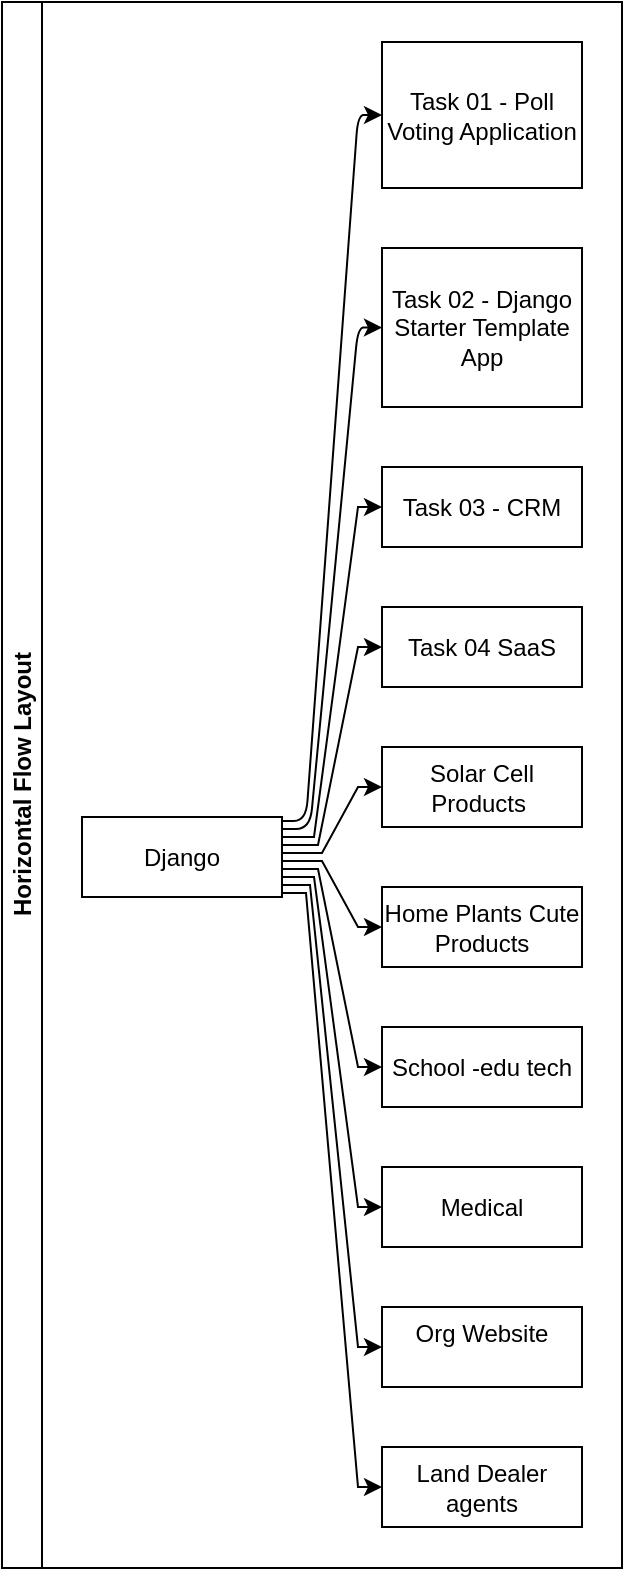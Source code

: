<mxfile border="50" scale="3" compressed="false" locked="false" version="24.8.3">
  <diagram name="Blank" id="YmL12bMKpDGza6XwsDPr">
    <mxGraphModel dx="890" dy="565" grid="0" gridSize="10" guides="1" tooltips="1" connect="1" arrows="1" fold="1" page="0" pageScale="1" pageWidth="827" pageHeight="1169" background="none" math="1" shadow="0">
      <root>
        <mxCell id="X5NqExCQtvZxIxQ7pmgY-0" />
        <mxCell id="1" parent="X5NqExCQtvZxIxQ7pmgY-0" />
        <mxCell id="lHAnoZNAdurgj7qqyVGZ-81" value="Horizontal Flow Layout" style="swimlane;html=1;startSize=20;horizontal=0;childLayout=flowLayout;flowOrientation=west;resizable=0;interRankCellSpacing=50;containerType=tree;fontSize=12;" parent="1" vertex="1">
          <mxGeometry x="455" y="299" width="310" height="783" as="geometry" />
        </mxCell>
        <mxCell id="lHAnoZNAdurgj7qqyVGZ-82" value="Django" style="whiteSpace=wrap;html=1;" parent="lHAnoZNAdurgj7qqyVGZ-81" vertex="1">
          <mxGeometry x="40" y="407.5" width="100" height="40" as="geometry" />
        </mxCell>
        <mxCell id="lHAnoZNAdurgj7qqyVGZ-83" value="Task 01 - Poll Voting Application" style="whiteSpace=wrap;html=1;" parent="lHAnoZNAdurgj7qqyVGZ-81" vertex="1">
          <mxGeometry x="190" y="20" width="100" height="73" as="geometry" />
        </mxCell>
        <mxCell id="lHAnoZNAdurgj7qqyVGZ-84" value="" style="html=1;rounded=1;curved=0;sourcePerimeterSpacing=0;targetPerimeterSpacing=0;startSize=6;endSize=6;noEdgeStyle=1;orthogonal=1;" parent="lHAnoZNAdurgj7qqyVGZ-81" source="lHAnoZNAdurgj7qqyVGZ-82" target="lHAnoZNAdurgj7qqyVGZ-83" edge="1">
          <mxGeometry relative="1" as="geometry">
            <Array as="points">
              <mxPoint x="152" y="409.5" />
              <mxPoint x="178" y="56.5" />
            </Array>
          </mxGeometry>
        </mxCell>
        <mxCell id="lHAnoZNAdurgj7qqyVGZ-85" value="Task 02 - Django Starter Template App" style="whiteSpace=wrap;html=1;" parent="lHAnoZNAdurgj7qqyVGZ-81" vertex="1">
          <mxGeometry x="190" y="123" width="100" height="79.5" as="geometry" />
        </mxCell>
        <mxCell id="lHAnoZNAdurgj7qqyVGZ-86" value="" style="html=1;rounded=1;curved=0;sourcePerimeterSpacing=0;targetPerimeterSpacing=0;startSize=6;endSize=6;noEdgeStyle=1;orthogonal=1;" parent="lHAnoZNAdurgj7qqyVGZ-81" source="lHAnoZNAdurgj7qqyVGZ-82" target="lHAnoZNAdurgj7qqyVGZ-85" edge="1">
          <mxGeometry relative="1" as="geometry">
            <Array as="points">
              <mxPoint x="154" y="413.5" />
              <mxPoint x="178" y="162.75" />
            </Array>
          </mxGeometry>
        </mxCell>
        <mxCell id="lHAnoZNAdurgj7qqyVGZ-90" value="" style="edgeStyle=orthogonalEdgeStyle;rounded=0;orthogonalLoop=1;jettySize=auto;html=1;noEdgeStyle=1;orthogonal=1;" parent="lHAnoZNAdurgj7qqyVGZ-81" source="lHAnoZNAdurgj7qqyVGZ-82" target="lHAnoZNAdurgj7qqyVGZ-91" edge="1">
          <mxGeometry relative="1" as="geometry">
            <Array as="points">
              <mxPoint x="156" y="417.5" />
              <mxPoint x="178" y="252.5" />
            </Array>
          </mxGeometry>
        </mxCell>
        <mxCell id="lHAnoZNAdurgj7qqyVGZ-91" value="Task 03 - CRM" style="whiteSpace=wrap;html=1;" parent="lHAnoZNAdurgj7qqyVGZ-81" vertex="1">
          <mxGeometry x="190" y="232.5" width="100" height="40" as="geometry" />
        </mxCell>
        <mxCell id="lHAnoZNAdurgj7qqyVGZ-92" value="" style="edgeStyle=orthogonalEdgeStyle;rounded=0;orthogonalLoop=1;jettySize=auto;html=1;noEdgeStyle=1;orthogonal=1;" parent="lHAnoZNAdurgj7qqyVGZ-81" source="lHAnoZNAdurgj7qqyVGZ-82" target="lHAnoZNAdurgj7qqyVGZ-93" edge="1">
          <mxGeometry relative="1" as="geometry">
            <Array as="points">
              <mxPoint x="158" y="421.5" />
              <mxPoint x="178" y="322.5" />
            </Array>
          </mxGeometry>
        </mxCell>
        <mxCell id="lHAnoZNAdurgj7qqyVGZ-93" value="Task 04 SaaS" style="whiteSpace=wrap;html=1;" parent="lHAnoZNAdurgj7qqyVGZ-81" vertex="1">
          <mxGeometry x="190" y="302.5" width="100" height="40" as="geometry" />
        </mxCell>
        <mxCell id="lHAnoZNAdurgj7qqyVGZ-94" value="" style="edgeStyle=orthogonalEdgeStyle;rounded=0;orthogonalLoop=1;jettySize=auto;html=1;noEdgeStyle=1;orthogonal=1;" parent="lHAnoZNAdurgj7qqyVGZ-81" source="lHAnoZNAdurgj7qqyVGZ-82" target="lHAnoZNAdurgj7qqyVGZ-95" edge="1">
          <mxGeometry relative="1" as="geometry">
            <Array as="points">
              <mxPoint x="160" y="425.5" />
              <mxPoint x="178" y="392.5" />
            </Array>
          </mxGeometry>
        </mxCell>
        <mxCell id="lHAnoZNAdurgj7qqyVGZ-95" value="Solar Cell Products&amp;nbsp;" style="whiteSpace=wrap;html=1;" parent="lHAnoZNAdurgj7qqyVGZ-81" vertex="1">
          <mxGeometry x="190" y="372.5" width="100" height="40" as="geometry" />
        </mxCell>
        <mxCell id="hA4_zXN_0DZZOUQ2Agbm-1" value="" style="edgeStyle=orthogonalEdgeStyle;rounded=0;orthogonalLoop=1;jettySize=auto;html=1;noEdgeStyle=1;orthogonal=1;" edge="1" source="lHAnoZNAdurgj7qqyVGZ-82" target="hA4_zXN_0DZZOUQ2Agbm-2" parent="lHAnoZNAdurgj7qqyVGZ-81">
          <mxGeometry relative="1" as="geometry">
            <Array as="points">
              <mxPoint x="160" y="429.5" />
              <mxPoint x="178" y="462.5" />
            </Array>
          </mxGeometry>
        </mxCell>
        <mxCell id="hA4_zXN_0DZZOUQ2Agbm-2" value="Home Plants Cute Products" style="whiteSpace=wrap;html=1;" vertex="1" parent="lHAnoZNAdurgj7qqyVGZ-81">
          <mxGeometry x="190" y="442.5" width="100" height="40" as="geometry" />
        </mxCell>
        <mxCell id="hA4_zXN_0DZZOUQ2Agbm-3" value="" style="edgeStyle=orthogonalEdgeStyle;rounded=0;orthogonalLoop=1;jettySize=auto;html=1;noEdgeStyle=1;orthogonal=1;" edge="1" source="lHAnoZNAdurgj7qqyVGZ-82" target="hA4_zXN_0DZZOUQ2Agbm-4" parent="lHAnoZNAdurgj7qqyVGZ-81">
          <mxGeometry relative="1" as="geometry">
            <Array as="points">
              <mxPoint x="158" y="433.5" />
              <mxPoint x="178" y="532.5" />
            </Array>
          </mxGeometry>
        </mxCell>
        <mxCell id="hA4_zXN_0DZZOUQ2Agbm-4" value="School -edu tech" style="whiteSpace=wrap;html=1;" vertex="1" parent="lHAnoZNAdurgj7qqyVGZ-81">
          <mxGeometry x="190" y="512.5" width="100" height="40" as="geometry" />
        </mxCell>
        <mxCell id="hA4_zXN_0DZZOUQ2Agbm-5" value="" style="edgeStyle=orthogonalEdgeStyle;rounded=0;orthogonalLoop=1;jettySize=auto;html=1;noEdgeStyle=1;orthogonal=1;" edge="1" source="lHAnoZNAdurgj7qqyVGZ-82" target="hA4_zXN_0DZZOUQ2Agbm-6" parent="lHAnoZNAdurgj7qqyVGZ-81">
          <mxGeometry relative="1" as="geometry">
            <Array as="points">
              <mxPoint x="156" y="437.5" />
              <mxPoint x="178" y="602.5" />
            </Array>
          </mxGeometry>
        </mxCell>
        <mxCell id="hA4_zXN_0DZZOUQ2Agbm-6" value="Medical" style="whiteSpace=wrap;html=1;" vertex="1" parent="lHAnoZNAdurgj7qqyVGZ-81">
          <mxGeometry x="190" y="582.5" width="100" height="40" as="geometry" />
        </mxCell>
        <mxCell id="hA4_zXN_0DZZOUQ2Agbm-7" value="" style="edgeStyle=orthogonalEdgeStyle;rounded=0;orthogonalLoop=1;jettySize=auto;html=1;noEdgeStyle=1;orthogonal=1;" edge="1" source="lHAnoZNAdurgj7qqyVGZ-82" target="hA4_zXN_0DZZOUQ2Agbm-8" parent="lHAnoZNAdurgj7qqyVGZ-81">
          <mxGeometry relative="1" as="geometry">
            <Array as="points">
              <mxPoint x="154" y="441.5" />
              <mxPoint x="178" y="672.5" />
            </Array>
          </mxGeometry>
        </mxCell>
        <mxCell id="hA4_zXN_0DZZOUQ2Agbm-8" value="Org Website&lt;div&gt;&lt;br&gt;&lt;/div&gt;" style="whiteSpace=wrap;html=1;" vertex="1" parent="lHAnoZNAdurgj7qqyVGZ-81">
          <mxGeometry x="190" y="652.5" width="100" height="40" as="geometry" />
        </mxCell>
        <mxCell id="hA4_zXN_0DZZOUQ2Agbm-9" value="" style="edgeStyle=orthogonalEdgeStyle;rounded=0;orthogonalLoop=1;jettySize=auto;html=1;noEdgeStyle=1;orthogonal=1;" edge="1" source="lHAnoZNAdurgj7qqyVGZ-82" target="hA4_zXN_0DZZOUQ2Agbm-10" parent="lHAnoZNAdurgj7qqyVGZ-81">
          <mxGeometry relative="1" as="geometry">
            <Array as="points">
              <mxPoint x="152" y="445.5" />
              <mxPoint x="178" y="742.5" />
            </Array>
          </mxGeometry>
        </mxCell>
        <mxCell id="hA4_zXN_0DZZOUQ2Agbm-10" value="Land Dealer agents" style="whiteSpace=wrap;html=1;" vertex="1" parent="lHAnoZNAdurgj7qqyVGZ-81">
          <mxGeometry x="190" y="722.5" width="100" height="40" as="geometry" />
        </mxCell>
      </root>
    </mxGraphModel>
  </diagram>
</mxfile>
